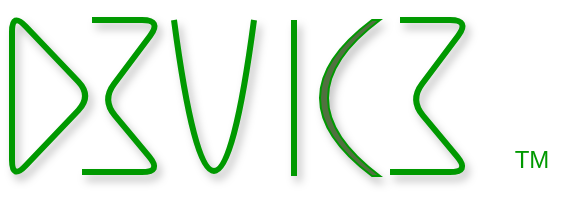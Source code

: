 <mxfile pages="1" version="11.2.5" type="github"><diagram id="W21kjCjBcw54PkJHCKSu" name="Page-1"><mxGraphModel dx="1422" dy="806" grid="1" gridSize="10" guides="1" tooltips="1" connect="1" arrows="1" fold="1" page="1" pageScale="1" pageWidth="850" pageHeight="1100" math="0" shadow="0"><root><mxCell id="0"/><mxCell id="1" parent="0"/><mxCell id="tKD3vwLSFtcub1kZ8sqg-1" value="" style="triangle;whiteSpace=wrap;html=1;rounded=1;strokeColor=#009900;shadow=1;comic=0;strokeWidth=3;fillColor=none;" parent="1" vertex="1"><mxGeometry x="240" y="116" width="40" height="84" as="geometry"/></mxCell><mxCell id="tKD3vwLSFtcub1kZ8sqg-4" value="" style="endArrow=none;html=1;curved=1;strokeColor=#009900;shadow=1;comic=0;strokeWidth=3;" parent="1" edge="1"><mxGeometry width="50" height="50" relative="1" as="geometry"><mxPoint x="321" y="120" as="sourcePoint"/><mxPoint x="361" y="120" as="targetPoint"/><Array as="points"><mxPoint x="341" y="271"/></Array></mxGeometry></mxCell><mxCell id="tKD3vwLSFtcub1kZ8sqg-5" value="" style="endArrow=none;html=1;strokeWidth=3;fillColor=#d5e8d4;strokeColor=#009900;shadow=1;comic=0;" parent="1" edge="1"><mxGeometry width="50" height="50" relative="1" as="geometry"><mxPoint x="381" y="198" as="sourcePoint"/><mxPoint x="381" y="120" as="targetPoint"/></mxGeometry></mxCell><mxCell id="tKD3vwLSFtcub1kZ8sqg-7" value="" style="endArrow=none;html=1;strokeColor=#009900;shadow=1;comic=0;strokeWidth=3;" parent="1" edge="1"><mxGeometry width="50" height="50" relative="1" as="geometry"><mxPoint x="275" y="196" as="sourcePoint"/><mxPoint x="280" y="120" as="targetPoint"/><Array as="points"><mxPoint x="315" y="196"/><mxPoint x="285" y="160"/><mxPoint x="315" y="120"/></Array></mxGeometry></mxCell><mxCell id="JPppOdnV444SuDeU7xFQ-1" value="" style="shape=dataStorage;whiteSpace=wrap;html=1;size=0.867;fillColor=#517040;strokeColor=#009900;shadow=1;" parent="1" vertex="1"><mxGeometry x="394" y="120" width="30" height="78" as="geometry"/></mxCell><mxCell id="Hm2rXNlEBhApogHnTLwG-2" value="" style="endArrow=none;html=1;strokeColor=#009900;shadow=1;comic=0;strokeWidth=3;" edge="1" parent="1"><mxGeometry width="50" height="50" relative="1" as="geometry"><mxPoint x="429" y="196" as="sourcePoint"/><mxPoint x="434" y="120" as="targetPoint"/><Array as="points"><mxPoint x="469" y="196"/><mxPoint x="439" y="160"/><mxPoint x="469" y="120"/></Array></mxGeometry></mxCell><mxCell id="Hm2rXNlEBhApogHnTLwG-4" value="&lt;font color=&quot;#009900&quot;&gt;TM&lt;/font&gt;" style="text;html=1;strokeColor=none;fillColor=none;align=center;verticalAlign=middle;whiteSpace=wrap;rounded=0;shadow=1;fontFamily=Helvetica;" vertex="1" parent="1"><mxGeometry x="480" y="180" width="40" height="20" as="geometry"/></mxCell></root></mxGraphModel></diagram></mxfile>